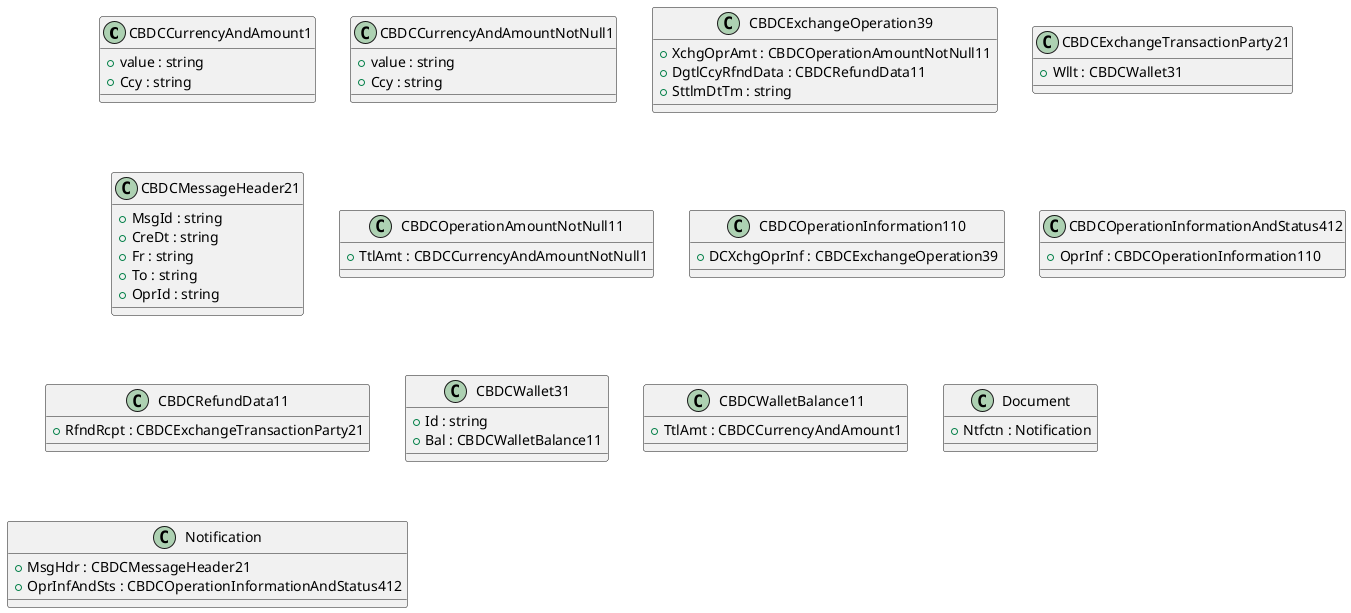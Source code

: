 @startuml

class CBDCCurrencyAndAmount1 {
    +value : string
    +Ccy : string
}
class CBDCCurrencyAndAmountNotNull1 {
    +value : string
    +Ccy : string
}
class CBDCExchangeOperation39 {
    +XchgOprAmt : CBDCOperationAmountNotNull11
    +DgtlCcyRfndData : CBDCRefundData11
    +SttlmDtTm : string
}
class CBDCExchangeTransactionParty21 {
    +Wllt : CBDCWallet31
}
class CBDCMessageHeader21 {
    +MsgId : string
    +CreDt : string
    +Fr : string
    +To : string
    +OprId : string
}
class CBDCOperationAmountNotNull11 {
    +TtlAmt : CBDCCurrencyAndAmountNotNull1
}
class CBDCOperationInformation110 {
    +DCXchgOprInf : CBDCExchangeOperation39
}
class CBDCOperationInformationAndStatus412 {
    +OprInf : CBDCOperationInformation110
}
class CBDCRefundData11 {
    +RfndRcpt : CBDCExchangeTransactionParty21
}
class CBDCWallet31 {
    +Id : string
    +Bal : CBDCWalletBalance11
}
class CBDCWalletBalance11 {
    +TtlAmt : CBDCCurrencyAndAmount1
}
class Document {
    +Ntfctn : Notification
}
class Notification {
    +MsgHdr : CBDCMessageHeader21
    +OprInfAndSts : CBDCOperationInformationAndStatus412
}

@enduml
